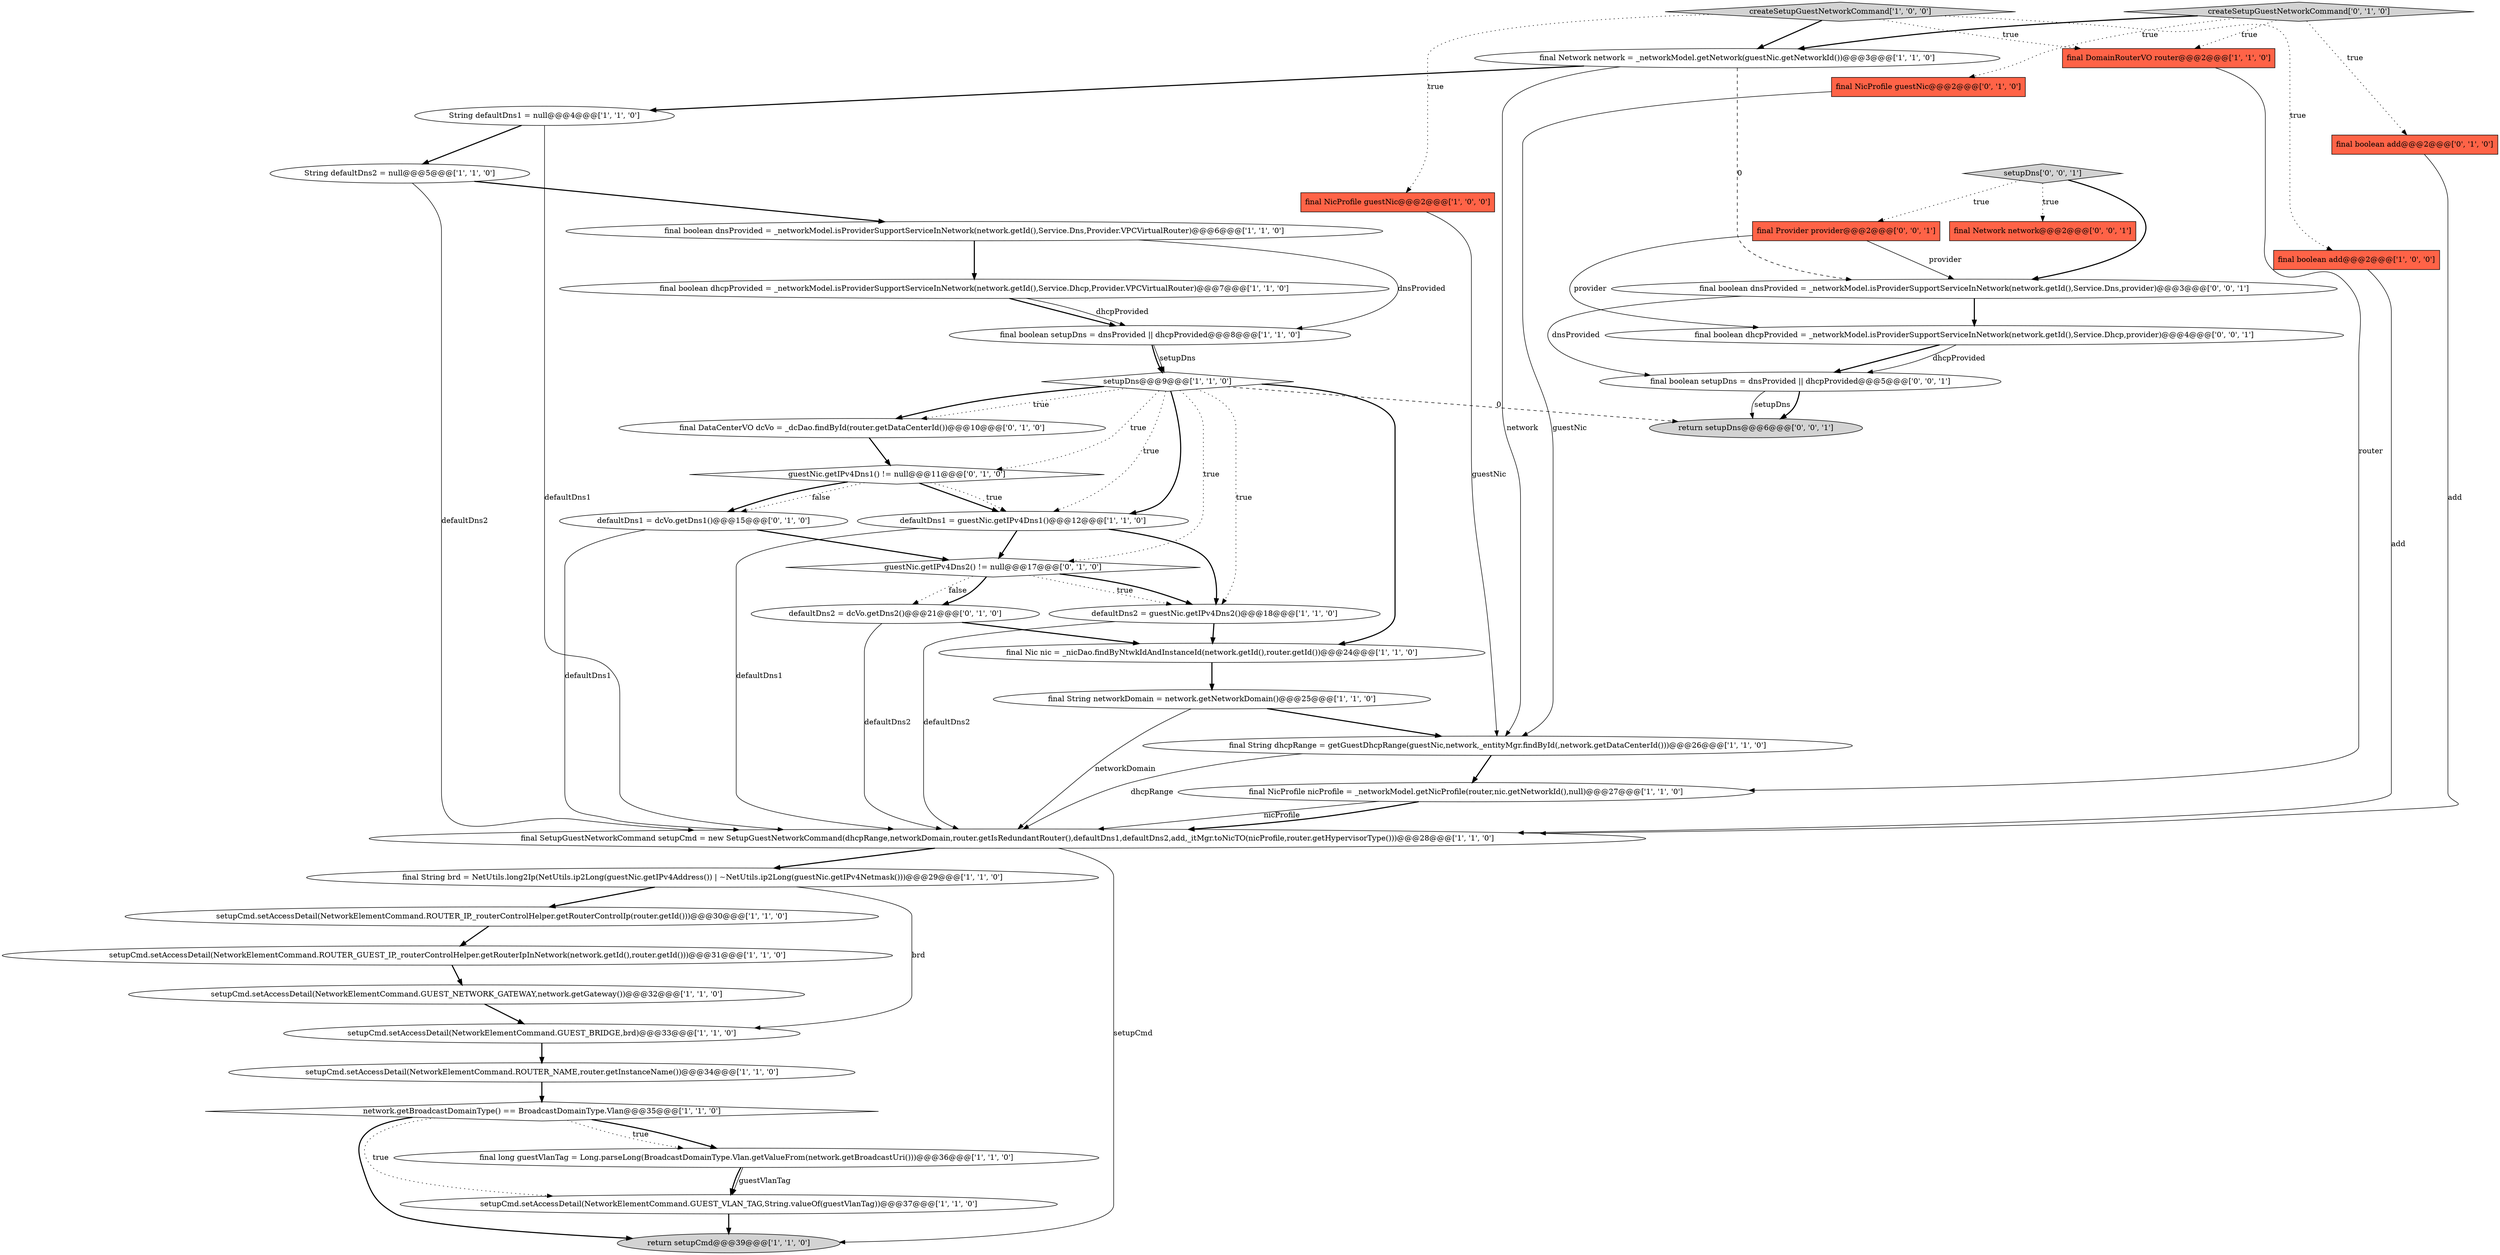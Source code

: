 digraph {
24 [style = filled, label = "final String brd = NetUtils.long2Ip(NetUtils.ip2Long(guestNic.getIPv4Address()) | ~NetUtils.ip2Long(guestNic.getIPv4Netmask()))@@@29@@@['1', '1', '0']", fillcolor = white, shape = ellipse image = "AAA0AAABBB1BBB"];
21 [style = filled, label = "final boolean dhcpProvided = _networkModel.isProviderSupportServiceInNetwork(network.getId(),Service.Dhcp,Provider.VPCVirtualRouter)@@@7@@@['1', '1', '0']", fillcolor = white, shape = ellipse image = "AAA0AAABBB1BBB"];
35 [style = filled, label = "guestNic.getIPv4Dns1() != null@@@11@@@['0', '1', '0']", fillcolor = white, shape = diamond image = "AAA1AAABBB2BBB"];
3 [style = filled, label = "defaultDns1 = guestNic.getIPv4Dns1()@@@12@@@['1', '1', '0']", fillcolor = white, shape = ellipse image = "AAA0AAABBB1BBB"];
15 [style = filled, label = "final boolean setupDns = dnsProvided || dhcpProvided@@@8@@@['1', '1', '0']", fillcolor = white, shape = ellipse image = "AAA0AAABBB1BBB"];
25 [style = filled, label = "final Network network = _networkModel.getNetwork(guestNic.getNetworkId())@@@3@@@['1', '1', '0']", fillcolor = white, shape = ellipse image = "AAA0AAABBB1BBB"];
38 [style = filled, label = "final Provider provider@@@2@@@['0', '0', '1']", fillcolor = tomato, shape = box image = "AAA0AAABBB3BBB"];
16 [style = filled, label = "final SetupGuestNetworkCommand setupCmd = new SetupGuestNetworkCommand(dhcpRange,networkDomain,router.getIsRedundantRouter(),defaultDns1,defaultDns2,add,_itMgr.toNicTO(nicProfile,router.getHypervisorType()))@@@28@@@['1', '1', '0']", fillcolor = white, shape = ellipse image = "AAA0AAABBB1BBB"];
17 [style = filled, label = "setupCmd.setAccessDetail(NetworkElementCommand.ROUTER_NAME,router.getInstanceName())@@@34@@@['1', '1', '0']", fillcolor = white, shape = ellipse image = "AAA0AAABBB1BBB"];
18 [style = filled, label = "final long guestVlanTag = Long.parseLong(BroadcastDomainType.Vlan.getValueFrom(network.getBroadcastUri()))@@@36@@@['1', '1', '0']", fillcolor = white, shape = ellipse image = "AAA0AAABBB1BBB"];
7 [style = filled, label = "final NicProfile guestNic@@@2@@@['1', '0', '0']", fillcolor = tomato, shape = box image = "AAA0AAABBB1BBB"];
36 [style = filled, label = "return setupDns@@@6@@@['0', '0', '1']", fillcolor = lightgray, shape = ellipse image = "AAA0AAABBB3BBB"];
9 [style = filled, label = "String defaultDns2 = null@@@5@@@['1', '1', '0']", fillcolor = white, shape = ellipse image = "AAA0AAABBB1BBB"];
23 [style = filled, label = "createSetupGuestNetworkCommand['1', '0', '0']", fillcolor = lightgray, shape = diamond image = "AAA0AAABBB1BBB"];
33 [style = filled, label = "final DataCenterVO dcVo = _dcDao.findById(router.getDataCenterId())@@@10@@@['0', '1', '0']", fillcolor = white, shape = ellipse image = "AAA1AAABBB2BBB"];
32 [style = filled, label = "defaultDns2 = dcVo.getDns2()@@@21@@@['0', '1', '0']", fillcolor = white, shape = ellipse image = "AAA1AAABBB2BBB"];
31 [style = filled, label = "defaultDns1 = dcVo.getDns1()@@@15@@@['0', '1', '0']", fillcolor = white, shape = ellipse image = "AAA1AAABBB2BBB"];
41 [style = filled, label = "final Network network@@@2@@@['0', '0', '1']", fillcolor = tomato, shape = box image = "AAA0AAABBB3BBB"];
0 [style = filled, label = "return setupCmd@@@39@@@['1', '1', '0']", fillcolor = lightgray, shape = ellipse image = "AAA0AAABBB1BBB"];
10 [style = filled, label = "final String dhcpRange = getGuestDhcpRange(guestNic,network,_entityMgr.findById(,network.getDataCenterId()))@@@26@@@['1', '1', '0']", fillcolor = white, shape = ellipse image = "AAA0AAABBB1BBB"];
5 [style = filled, label = "setupCmd.setAccessDetail(NetworkElementCommand.ROUTER_GUEST_IP,_routerControlHelper.getRouterIpInNetwork(network.getId(),router.getId()))@@@31@@@['1', '1', '0']", fillcolor = white, shape = ellipse image = "AAA0AAABBB1BBB"];
30 [style = filled, label = "final NicProfile guestNic@@@2@@@['0', '1', '0']", fillcolor = tomato, shape = box image = "AAA0AAABBB2BBB"];
11 [style = filled, label = "setupCmd.setAccessDetail(NetworkElementCommand.ROUTER_IP,_routerControlHelper.getRouterControlIp(router.getId()))@@@30@@@['1', '1', '0']", fillcolor = white, shape = ellipse image = "AAA0AAABBB1BBB"];
19 [style = filled, label = "setupCmd.setAccessDetail(NetworkElementCommand.GUEST_VLAN_TAG,String.valueOf(guestVlanTag))@@@37@@@['1', '1', '0']", fillcolor = white, shape = ellipse image = "AAA0AAABBB1BBB"];
34 [style = filled, label = "guestNic.getIPv4Dns2() != null@@@17@@@['0', '1', '0']", fillcolor = white, shape = diamond image = "AAA1AAABBB2BBB"];
28 [style = filled, label = "final boolean add@@@2@@@['0', '1', '0']", fillcolor = tomato, shape = box image = "AAA0AAABBB2BBB"];
29 [style = filled, label = "createSetupGuestNetworkCommand['0', '1', '0']", fillcolor = lightgray, shape = diamond image = "AAA0AAABBB2BBB"];
39 [style = filled, label = "final boolean dhcpProvided = _networkModel.isProviderSupportServiceInNetwork(network.getId(),Service.Dhcp,provider)@@@4@@@['0', '0', '1']", fillcolor = white, shape = ellipse image = "AAA0AAABBB3BBB"];
2 [style = filled, label = "network.getBroadcastDomainType() == BroadcastDomainType.Vlan@@@35@@@['1', '1', '0']", fillcolor = white, shape = diamond image = "AAA0AAABBB1BBB"];
26 [style = filled, label = "setupDns@@@9@@@['1', '1', '0']", fillcolor = white, shape = diamond image = "AAA0AAABBB1BBB"];
22 [style = filled, label = "setupCmd.setAccessDetail(NetworkElementCommand.GUEST_BRIDGE,brd)@@@33@@@['1', '1', '0']", fillcolor = white, shape = ellipse image = "AAA0AAABBB1BBB"];
12 [style = filled, label = "final String networkDomain = network.getNetworkDomain()@@@25@@@['1', '1', '0']", fillcolor = white, shape = ellipse image = "AAA0AAABBB1BBB"];
40 [style = filled, label = "final boolean setupDns = dnsProvided || dhcpProvided@@@5@@@['0', '0', '1']", fillcolor = white, shape = ellipse image = "AAA0AAABBB3BBB"];
13 [style = filled, label = "final boolean add@@@2@@@['1', '0', '0']", fillcolor = tomato, shape = box image = "AAA0AAABBB1BBB"];
27 [style = filled, label = "final NicProfile nicProfile = _networkModel.getNicProfile(router,nic.getNetworkId(),null)@@@27@@@['1', '1', '0']", fillcolor = white, shape = ellipse image = "AAA0AAABBB1BBB"];
20 [style = filled, label = "final DomainRouterVO router@@@2@@@['1', '1', '0']", fillcolor = tomato, shape = box image = "AAA0AAABBB1BBB"];
8 [style = filled, label = "defaultDns2 = guestNic.getIPv4Dns2()@@@18@@@['1', '1', '0']", fillcolor = white, shape = ellipse image = "AAA0AAABBB1BBB"];
1 [style = filled, label = "final Nic nic = _nicDao.findByNtwkIdAndInstanceId(network.getId(),router.getId())@@@24@@@['1', '1', '0']", fillcolor = white, shape = ellipse image = "AAA0AAABBB1BBB"];
6 [style = filled, label = "setupCmd.setAccessDetail(NetworkElementCommand.GUEST_NETWORK_GATEWAY,network.getGateway())@@@32@@@['1', '1', '0']", fillcolor = white, shape = ellipse image = "AAA0AAABBB1BBB"];
37 [style = filled, label = "setupDns['0', '0', '1']", fillcolor = lightgray, shape = diamond image = "AAA0AAABBB3BBB"];
42 [style = filled, label = "final boolean dnsProvided = _networkModel.isProviderSupportServiceInNetwork(network.getId(),Service.Dns,provider)@@@3@@@['0', '0', '1']", fillcolor = white, shape = ellipse image = "AAA0AAABBB3BBB"];
4 [style = filled, label = "String defaultDns1 = null@@@4@@@['1', '1', '0']", fillcolor = white, shape = ellipse image = "AAA0AAABBB1BBB"];
14 [style = filled, label = "final boolean dnsProvided = _networkModel.isProviderSupportServiceInNetwork(network.getId(),Service.Dns,Provider.VPCVirtualRouter)@@@6@@@['1', '1', '0']", fillcolor = white, shape = ellipse image = "AAA0AAABBB1BBB"];
30->10 [style = solid, label="guestNic"];
19->0 [style = bold, label=""];
6->22 [style = bold, label=""];
23->7 [style = dotted, label="true"];
12->10 [style = bold, label=""];
37->42 [style = bold, label=""];
23->13 [style = dotted, label="true"];
15->26 [style = bold, label=""];
4->9 [style = bold, label=""];
10->16 [style = solid, label="dhcpRange"];
9->14 [style = bold, label=""];
29->28 [style = dotted, label="true"];
2->19 [style = dotted, label="true"];
31->34 [style = bold, label=""];
14->15 [style = solid, label="dnsProvided"];
5->6 [style = bold, label=""];
16->0 [style = solid, label="setupCmd"];
17->2 [style = bold, label=""];
35->3 [style = bold, label=""];
38->39 [style = solid, label="provider"];
26->34 [style = dotted, label="true"];
14->21 [style = bold, label=""];
23->20 [style = dotted, label="true"];
1->12 [style = bold, label=""];
24->11 [style = bold, label=""];
26->36 [style = dashed, label="0"];
22->17 [style = bold, label=""];
25->42 [style = dashed, label="0"];
32->1 [style = bold, label=""];
15->26 [style = solid, label="setupDns"];
33->35 [style = bold, label=""];
37->41 [style = dotted, label="true"];
27->16 [style = solid, label="nicProfile"];
26->1 [style = bold, label=""];
3->8 [style = bold, label=""];
35->3 [style = dotted, label="true"];
26->3 [style = bold, label=""];
7->10 [style = solid, label="guestNic"];
18->19 [style = solid, label="guestVlanTag"];
29->20 [style = dotted, label="true"];
39->40 [style = solid, label="dhcpProvided"];
23->25 [style = bold, label=""];
35->31 [style = dotted, label="false"];
42->40 [style = solid, label="dnsProvided"];
21->15 [style = bold, label=""];
3->16 [style = solid, label="defaultDns1"];
35->31 [style = bold, label=""];
26->33 [style = bold, label=""];
26->3 [style = dotted, label="true"];
21->15 [style = solid, label="dhcpProvided"];
29->25 [style = bold, label=""];
8->1 [style = bold, label=""];
37->38 [style = dotted, label="true"];
31->16 [style = solid, label="defaultDns1"];
2->18 [style = dotted, label="true"];
4->16 [style = solid, label="defaultDns1"];
29->30 [style = dotted, label="true"];
26->33 [style = dotted, label="true"];
9->16 [style = solid, label="defaultDns2"];
24->22 [style = solid, label="brd"];
2->0 [style = bold, label=""];
32->16 [style = solid, label="defaultDns2"];
11->5 [style = bold, label=""];
8->16 [style = solid, label="defaultDns2"];
25->10 [style = solid, label="network"];
42->39 [style = bold, label=""];
28->16 [style = solid, label="add"];
16->24 [style = bold, label=""];
12->16 [style = solid, label="networkDomain"];
38->42 [style = solid, label="provider"];
40->36 [style = bold, label=""];
26->8 [style = dotted, label="true"];
34->8 [style = dotted, label="true"];
10->27 [style = bold, label=""];
27->16 [style = bold, label=""];
25->4 [style = bold, label=""];
2->18 [style = bold, label=""];
18->19 [style = bold, label=""];
20->27 [style = solid, label="router"];
34->32 [style = dotted, label="false"];
39->40 [style = bold, label=""];
34->8 [style = bold, label=""];
26->35 [style = dotted, label="true"];
40->36 [style = solid, label="setupDns"];
3->34 [style = bold, label=""];
34->32 [style = bold, label=""];
13->16 [style = solid, label="add"];
}
